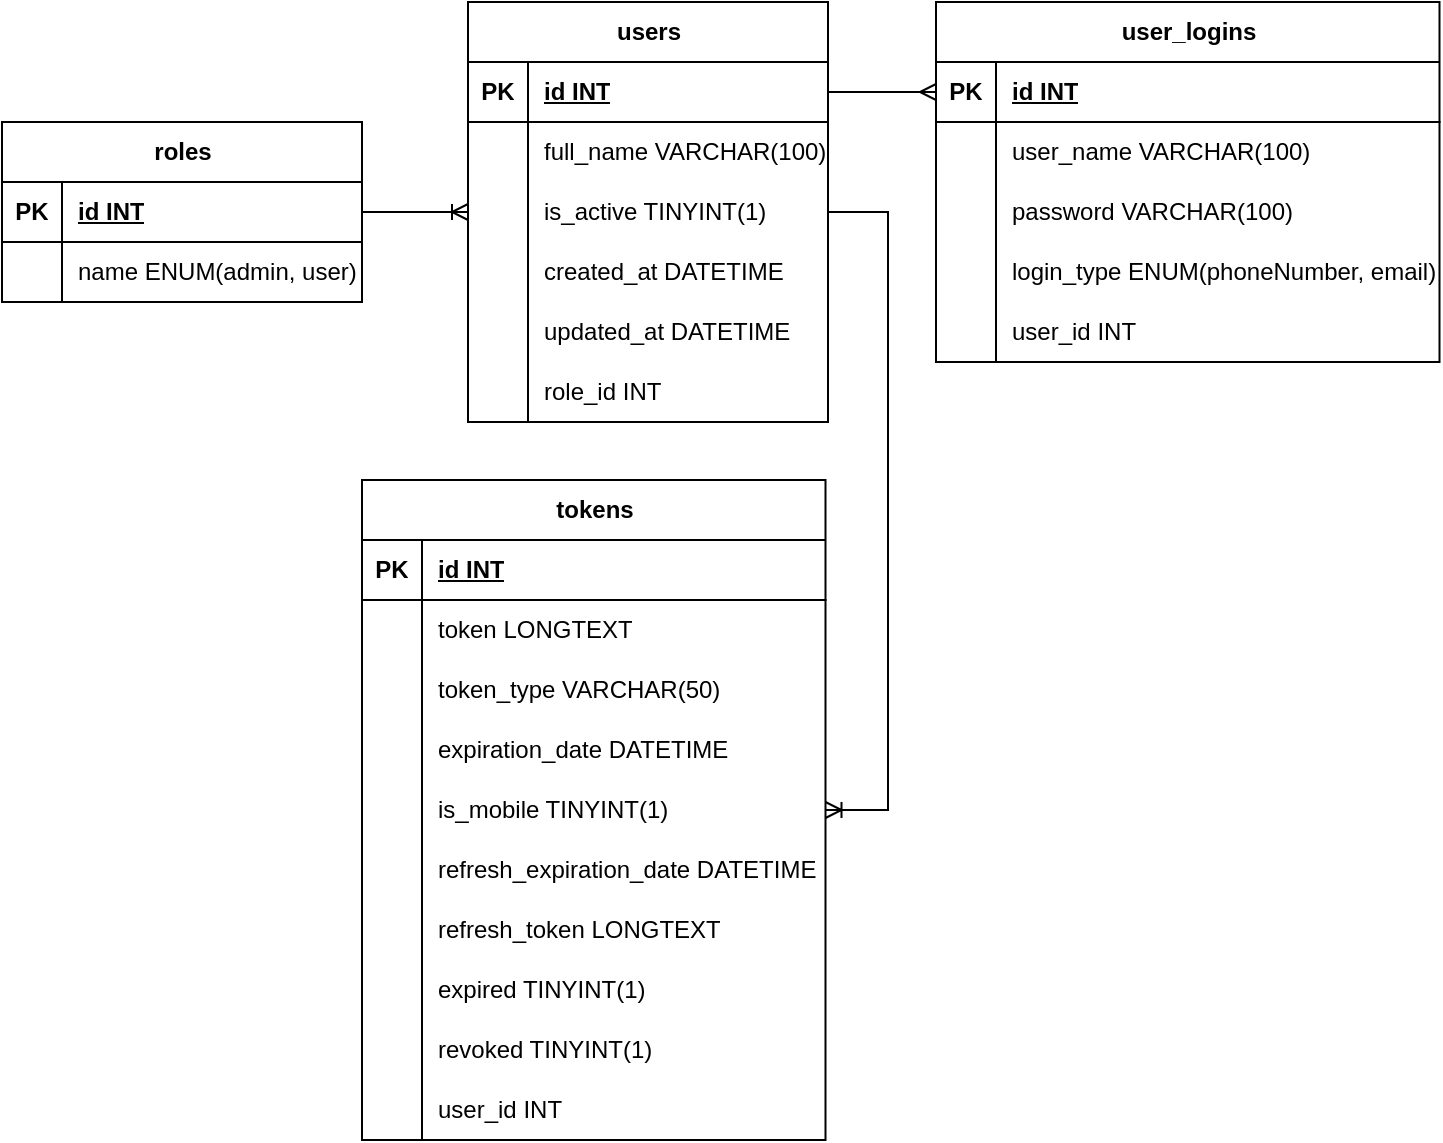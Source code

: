 <mxfile version="23.1.5" type="device">
  <diagram id="R2lEEEUBdFMjLlhIrx00" name="Page-1">
    <mxGraphModel dx="1390" dy="775" grid="0" gridSize="10" guides="1" tooltips="1" connect="1" arrows="1" fold="1" page="1" pageScale="1" pageWidth="850" pageHeight="1100" math="0" shadow="0" extFonts="Permanent Marker^https://fonts.googleapis.com/css?family=Permanent+Marker">
      <root>
        <mxCell id="0" />
        <mxCell id="1" parent="0" />
        <mxCell id="wa_JmP2eMUhBIoYCG9Al-1" value="users" style="shape=table;startSize=30;container=1;collapsible=1;childLayout=tableLayout;fixedRows=1;rowLines=0;fontStyle=1;align=center;resizeLast=1;html=1;" vertex="1" parent="1">
          <mxGeometry x="239" y="94" width="180" height="210" as="geometry" />
        </mxCell>
        <mxCell id="wa_JmP2eMUhBIoYCG9Al-2" value="" style="shape=tableRow;horizontal=0;startSize=0;swimlaneHead=0;swimlaneBody=0;fillColor=none;collapsible=0;dropTarget=0;points=[[0,0.5],[1,0.5]];portConstraint=eastwest;top=0;left=0;right=0;bottom=1;" vertex="1" parent="wa_JmP2eMUhBIoYCG9Al-1">
          <mxGeometry y="30" width="180" height="30" as="geometry" />
        </mxCell>
        <mxCell id="wa_JmP2eMUhBIoYCG9Al-3" value="PK" style="shape=partialRectangle;connectable=0;fillColor=none;top=0;left=0;bottom=0;right=0;fontStyle=1;overflow=hidden;whiteSpace=wrap;html=1;" vertex="1" parent="wa_JmP2eMUhBIoYCG9Al-2">
          <mxGeometry width="30" height="30" as="geometry">
            <mxRectangle width="30" height="30" as="alternateBounds" />
          </mxGeometry>
        </mxCell>
        <mxCell id="wa_JmP2eMUhBIoYCG9Al-4" value="id INT" style="shape=partialRectangle;connectable=0;fillColor=none;top=0;left=0;bottom=0;right=0;align=left;spacingLeft=6;fontStyle=5;overflow=hidden;whiteSpace=wrap;html=1;" vertex="1" parent="wa_JmP2eMUhBIoYCG9Al-2">
          <mxGeometry x="30" width="150" height="30" as="geometry">
            <mxRectangle width="150" height="30" as="alternateBounds" />
          </mxGeometry>
        </mxCell>
        <mxCell id="wa_JmP2eMUhBIoYCG9Al-5" value="" style="shape=tableRow;horizontal=0;startSize=0;swimlaneHead=0;swimlaneBody=0;fillColor=none;collapsible=0;dropTarget=0;points=[[0,0.5],[1,0.5]];portConstraint=eastwest;top=0;left=0;right=0;bottom=0;" vertex="1" parent="wa_JmP2eMUhBIoYCG9Al-1">
          <mxGeometry y="60" width="180" height="30" as="geometry" />
        </mxCell>
        <mxCell id="wa_JmP2eMUhBIoYCG9Al-6" value="" style="shape=partialRectangle;connectable=0;fillColor=none;top=0;left=0;bottom=0;right=0;editable=1;overflow=hidden;whiteSpace=wrap;html=1;" vertex="1" parent="wa_JmP2eMUhBIoYCG9Al-5">
          <mxGeometry width="30" height="30" as="geometry">
            <mxRectangle width="30" height="30" as="alternateBounds" />
          </mxGeometry>
        </mxCell>
        <mxCell id="wa_JmP2eMUhBIoYCG9Al-7" value="full_name VARCHAR(100)" style="shape=partialRectangle;connectable=0;fillColor=none;top=0;left=0;bottom=0;right=0;align=left;spacingLeft=6;overflow=hidden;whiteSpace=wrap;html=1;" vertex="1" parent="wa_JmP2eMUhBIoYCG9Al-5">
          <mxGeometry x="30" width="150" height="30" as="geometry">
            <mxRectangle width="150" height="30" as="alternateBounds" />
          </mxGeometry>
        </mxCell>
        <mxCell id="wa_JmP2eMUhBIoYCG9Al-8" value="" style="shape=tableRow;horizontal=0;startSize=0;swimlaneHead=0;swimlaneBody=0;fillColor=none;collapsible=0;dropTarget=0;points=[[0,0.5],[1,0.5]];portConstraint=eastwest;top=0;left=0;right=0;bottom=0;" vertex="1" parent="wa_JmP2eMUhBIoYCG9Al-1">
          <mxGeometry y="90" width="180" height="30" as="geometry" />
        </mxCell>
        <mxCell id="wa_JmP2eMUhBIoYCG9Al-9" value="" style="shape=partialRectangle;connectable=0;fillColor=none;top=0;left=0;bottom=0;right=0;editable=1;overflow=hidden;whiteSpace=wrap;html=1;" vertex="1" parent="wa_JmP2eMUhBIoYCG9Al-8">
          <mxGeometry width="30" height="30" as="geometry">
            <mxRectangle width="30" height="30" as="alternateBounds" />
          </mxGeometry>
        </mxCell>
        <mxCell id="wa_JmP2eMUhBIoYCG9Al-10" value="is_active TINYINT(1)" style="shape=partialRectangle;connectable=0;fillColor=none;top=0;left=0;bottom=0;right=0;align=left;spacingLeft=6;overflow=hidden;whiteSpace=wrap;html=1;" vertex="1" parent="wa_JmP2eMUhBIoYCG9Al-8">
          <mxGeometry x="30" width="150" height="30" as="geometry">
            <mxRectangle width="150" height="30" as="alternateBounds" />
          </mxGeometry>
        </mxCell>
        <mxCell id="wa_JmP2eMUhBIoYCG9Al-11" value="" style="shape=tableRow;horizontal=0;startSize=0;swimlaneHead=0;swimlaneBody=0;fillColor=none;collapsible=0;dropTarget=0;points=[[0,0.5],[1,0.5]];portConstraint=eastwest;top=0;left=0;right=0;bottom=0;" vertex="1" parent="wa_JmP2eMUhBIoYCG9Al-1">
          <mxGeometry y="120" width="180" height="30" as="geometry" />
        </mxCell>
        <mxCell id="wa_JmP2eMUhBIoYCG9Al-12" value="" style="shape=partialRectangle;connectable=0;fillColor=none;top=0;left=0;bottom=0;right=0;editable=1;overflow=hidden;whiteSpace=wrap;html=1;" vertex="1" parent="wa_JmP2eMUhBIoYCG9Al-11">
          <mxGeometry width="30" height="30" as="geometry">
            <mxRectangle width="30" height="30" as="alternateBounds" />
          </mxGeometry>
        </mxCell>
        <mxCell id="wa_JmP2eMUhBIoYCG9Al-13" value="created_at DATETIME" style="shape=partialRectangle;connectable=0;fillColor=none;top=0;left=0;bottom=0;right=0;align=left;spacingLeft=6;overflow=hidden;whiteSpace=wrap;html=1;" vertex="1" parent="wa_JmP2eMUhBIoYCG9Al-11">
          <mxGeometry x="30" width="150" height="30" as="geometry">
            <mxRectangle width="150" height="30" as="alternateBounds" />
          </mxGeometry>
        </mxCell>
        <mxCell id="wa_JmP2eMUhBIoYCG9Al-77" value="" style="shape=tableRow;horizontal=0;startSize=0;swimlaneHead=0;swimlaneBody=0;fillColor=none;collapsible=0;dropTarget=0;points=[[0,0.5],[1,0.5]];portConstraint=eastwest;top=0;left=0;right=0;bottom=0;" vertex="1" parent="wa_JmP2eMUhBIoYCG9Al-1">
          <mxGeometry y="150" width="180" height="30" as="geometry" />
        </mxCell>
        <mxCell id="wa_JmP2eMUhBIoYCG9Al-78" value="" style="shape=partialRectangle;connectable=0;fillColor=none;top=0;left=0;bottom=0;right=0;editable=1;overflow=hidden;whiteSpace=wrap;html=1;" vertex="1" parent="wa_JmP2eMUhBIoYCG9Al-77">
          <mxGeometry width="30" height="30" as="geometry">
            <mxRectangle width="30" height="30" as="alternateBounds" />
          </mxGeometry>
        </mxCell>
        <mxCell id="wa_JmP2eMUhBIoYCG9Al-79" value="updated_at DATETIME" style="shape=partialRectangle;connectable=0;fillColor=none;top=0;left=0;bottom=0;right=0;align=left;spacingLeft=6;overflow=hidden;whiteSpace=wrap;html=1;" vertex="1" parent="wa_JmP2eMUhBIoYCG9Al-77">
          <mxGeometry x="30" width="150" height="30" as="geometry">
            <mxRectangle width="150" height="30" as="alternateBounds" />
          </mxGeometry>
        </mxCell>
        <mxCell id="wa_JmP2eMUhBIoYCG9Al-80" value="" style="shape=tableRow;horizontal=0;startSize=0;swimlaneHead=0;swimlaneBody=0;fillColor=none;collapsible=0;dropTarget=0;points=[[0,0.5],[1,0.5]];portConstraint=eastwest;top=0;left=0;right=0;bottom=0;" vertex="1" parent="wa_JmP2eMUhBIoYCG9Al-1">
          <mxGeometry y="180" width="180" height="30" as="geometry" />
        </mxCell>
        <mxCell id="wa_JmP2eMUhBIoYCG9Al-81" value="" style="shape=partialRectangle;connectable=0;fillColor=none;top=0;left=0;bottom=0;right=0;editable=1;overflow=hidden;whiteSpace=wrap;html=1;" vertex="1" parent="wa_JmP2eMUhBIoYCG9Al-80">
          <mxGeometry width="30" height="30" as="geometry">
            <mxRectangle width="30" height="30" as="alternateBounds" />
          </mxGeometry>
        </mxCell>
        <mxCell id="wa_JmP2eMUhBIoYCG9Al-82" value="role_id INT" style="shape=partialRectangle;connectable=0;fillColor=none;top=0;left=0;bottom=0;right=0;align=left;spacingLeft=6;overflow=hidden;whiteSpace=wrap;html=1;" vertex="1" parent="wa_JmP2eMUhBIoYCG9Al-80">
          <mxGeometry x="30" width="150" height="30" as="geometry">
            <mxRectangle width="150" height="30" as="alternateBounds" />
          </mxGeometry>
        </mxCell>
        <mxCell id="wa_JmP2eMUhBIoYCG9Al-14" value="user_logins" style="shape=table;startSize=30;container=1;collapsible=1;childLayout=tableLayout;fixedRows=1;rowLines=0;fontStyle=1;align=center;resizeLast=1;html=1;" vertex="1" parent="1">
          <mxGeometry x="473" y="94" width="251.75" height="180" as="geometry" />
        </mxCell>
        <mxCell id="wa_JmP2eMUhBIoYCG9Al-15" value="" style="shape=tableRow;horizontal=0;startSize=0;swimlaneHead=0;swimlaneBody=0;fillColor=none;collapsible=0;dropTarget=0;points=[[0,0.5],[1,0.5]];portConstraint=eastwest;top=0;left=0;right=0;bottom=1;" vertex="1" parent="wa_JmP2eMUhBIoYCG9Al-14">
          <mxGeometry y="30" width="251.75" height="30" as="geometry" />
        </mxCell>
        <mxCell id="wa_JmP2eMUhBIoYCG9Al-16" value="PK" style="shape=partialRectangle;connectable=0;fillColor=none;top=0;left=0;bottom=0;right=0;fontStyle=1;overflow=hidden;whiteSpace=wrap;html=1;" vertex="1" parent="wa_JmP2eMUhBIoYCG9Al-15">
          <mxGeometry width="30" height="30" as="geometry">
            <mxRectangle width="30" height="30" as="alternateBounds" />
          </mxGeometry>
        </mxCell>
        <mxCell id="wa_JmP2eMUhBIoYCG9Al-17" value="id INT" style="shape=partialRectangle;connectable=0;fillColor=none;top=0;left=0;bottom=0;right=0;align=left;spacingLeft=6;fontStyle=5;overflow=hidden;whiteSpace=wrap;html=1;" vertex="1" parent="wa_JmP2eMUhBIoYCG9Al-15">
          <mxGeometry x="30" width="221.75" height="30" as="geometry">
            <mxRectangle width="221.75" height="30" as="alternateBounds" />
          </mxGeometry>
        </mxCell>
        <mxCell id="wa_JmP2eMUhBIoYCG9Al-18" value="" style="shape=tableRow;horizontal=0;startSize=0;swimlaneHead=0;swimlaneBody=0;fillColor=none;collapsible=0;dropTarget=0;points=[[0,0.5],[1,0.5]];portConstraint=eastwest;top=0;left=0;right=0;bottom=0;" vertex="1" parent="wa_JmP2eMUhBIoYCG9Al-14">
          <mxGeometry y="60" width="251.75" height="30" as="geometry" />
        </mxCell>
        <mxCell id="wa_JmP2eMUhBIoYCG9Al-19" value="" style="shape=partialRectangle;connectable=0;fillColor=none;top=0;left=0;bottom=0;right=0;editable=1;overflow=hidden;whiteSpace=wrap;html=1;" vertex="1" parent="wa_JmP2eMUhBIoYCG9Al-18">
          <mxGeometry width="30" height="30" as="geometry">
            <mxRectangle width="30" height="30" as="alternateBounds" />
          </mxGeometry>
        </mxCell>
        <mxCell id="wa_JmP2eMUhBIoYCG9Al-20" value="user_name VARCHAR(100)" style="shape=partialRectangle;connectable=0;fillColor=none;top=0;left=0;bottom=0;right=0;align=left;spacingLeft=6;overflow=hidden;whiteSpace=wrap;html=1;" vertex="1" parent="wa_JmP2eMUhBIoYCG9Al-18">
          <mxGeometry x="30" width="221.75" height="30" as="geometry">
            <mxRectangle width="221.75" height="30" as="alternateBounds" />
          </mxGeometry>
        </mxCell>
        <mxCell id="wa_JmP2eMUhBIoYCG9Al-21" value="" style="shape=tableRow;horizontal=0;startSize=0;swimlaneHead=0;swimlaneBody=0;fillColor=none;collapsible=0;dropTarget=0;points=[[0,0.5],[1,0.5]];portConstraint=eastwest;top=0;left=0;right=0;bottom=0;" vertex="1" parent="wa_JmP2eMUhBIoYCG9Al-14">
          <mxGeometry y="90" width="251.75" height="30" as="geometry" />
        </mxCell>
        <mxCell id="wa_JmP2eMUhBIoYCG9Al-22" value="" style="shape=partialRectangle;connectable=0;fillColor=none;top=0;left=0;bottom=0;right=0;editable=1;overflow=hidden;whiteSpace=wrap;html=1;" vertex="1" parent="wa_JmP2eMUhBIoYCG9Al-21">
          <mxGeometry width="30" height="30" as="geometry">
            <mxRectangle width="30" height="30" as="alternateBounds" />
          </mxGeometry>
        </mxCell>
        <mxCell id="wa_JmP2eMUhBIoYCG9Al-23" value="password VARCHAR(100)" style="shape=partialRectangle;connectable=0;fillColor=none;top=0;left=0;bottom=0;right=0;align=left;spacingLeft=6;overflow=hidden;whiteSpace=wrap;html=1;" vertex="1" parent="wa_JmP2eMUhBIoYCG9Al-21">
          <mxGeometry x="30" width="221.75" height="30" as="geometry">
            <mxRectangle width="221.75" height="30" as="alternateBounds" />
          </mxGeometry>
        </mxCell>
        <mxCell id="wa_JmP2eMUhBIoYCG9Al-24" value="" style="shape=tableRow;horizontal=0;startSize=0;swimlaneHead=0;swimlaneBody=0;fillColor=none;collapsible=0;dropTarget=0;points=[[0,0.5],[1,0.5]];portConstraint=eastwest;top=0;left=0;right=0;bottom=0;" vertex="1" parent="wa_JmP2eMUhBIoYCG9Al-14">
          <mxGeometry y="120" width="251.75" height="30" as="geometry" />
        </mxCell>
        <mxCell id="wa_JmP2eMUhBIoYCG9Al-25" value="" style="shape=partialRectangle;connectable=0;fillColor=none;top=0;left=0;bottom=0;right=0;editable=1;overflow=hidden;whiteSpace=wrap;html=1;" vertex="1" parent="wa_JmP2eMUhBIoYCG9Al-24">
          <mxGeometry width="30" height="30" as="geometry">
            <mxRectangle width="30" height="30" as="alternateBounds" />
          </mxGeometry>
        </mxCell>
        <mxCell id="wa_JmP2eMUhBIoYCG9Al-26" value="login_type ENUM(phoneNumber, email)" style="shape=partialRectangle;connectable=0;fillColor=none;top=0;left=0;bottom=0;right=0;align=left;spacingLeft=6;overflow=hidden;whiteSpace=wrap;html=1;" vertex="1" parent="wa_JmP2eMUhBIoYCG9Al-24">
          <mxGeometry x="30" width="221.75" height="30" as="geometry">
            <mxRectangle width="221.75" height="30" as="alternateBounds" />
          </mxGeometry>
        </mxCell>
        <mxCell id="wa_JmP2eMUhBIoYCG9Al-85" value="" style="shape=tableRow;horizontal=0;startSize=0;swimlaneHead=0;swimlaneBody=0;fillColor=none;collapsible=0;dropTarget=0;points=[[0,0.5],[1,0.5]];portConstraint=eastwest;top=0;left=0;right=0;bottom=0;" vertex="1" parent="wa_JmP2eMUhBIoYCG9Al-14">
          <mxGeometry y="150" width="251.75" height="30" as="geometry" />
        </mxCell>
        <mxCell id="wa_JmP2eMUhBIoYCG9Al-86" value="" style="shape=partialRectangle;connectable=0;fillColor=none;top=0;left=0;bottom=0;right=0;editable=1;overflow=hidden;whiteSpace=wrap;html=1;" vertex="1" parent="wa_JmP2eMUhBIoYCG9Al-85">
          <mxGeometry width="30" height="30" as="geometry">
            <mxRectangle width="30" height="30" as="alternateBounds" />
          </mxGeometry>
        </mxCell>
        <mxCell id="wa_JmP2eMUhBIoYCG9Al-87" value="user_id INT" style="shape=partialRectangle;connectable=0;fillColor=none;top=0;left=0;bottom=0;right=0;align=left;spacingLeft=6;overflow=hidden;whiteSpace=wrap;html=1;" vertex="1" parent="wa_JmP2eMUhBIoYCG9Al-85">
          <mxGeometry x="30" width="221.75" height="30" as="geometry">
            <mxRectangle width="221.75" height="30" as="alternateBounds" />
          </mxGeometry>
        </mxCell>
        <mxCell id="wa_JmP2eMUhBIoYCG9Al-27" value="roles" style="shape=table;startSize=30;container=1;collapsible=1;childLayout=tableLayout;fixedRows=1;rowLines=0;fontStyle=1;align=center;resizeLast=1;html=1;" vertex="1" parent="1">
          <mxGeometry x="6" y="154" width="180" height="90" as="geometry" />
        </mxCell>
        <mxCell id="wa_JmP2eMUhBIoYCG9Al-28" value="" style="shape=tableRow;horizontal=0;startSize=0;swimlaneHead=0;swimlaneBody=0;fillColor=none;collapsible=0;dropTarget=0;points=[[0,0.5],[1,0.5]];portConstraint=eastwest;top=0;left=0;right=0;bottom=1;" vertex="1" parent="wa_JmP2eMUhBIoYCG9Al-27">
          <mxGeometry y="30" width="180" height="30" as="geometry" />
        </mxCell>
        <mxCell id="wa_JmP2eMUhBIoYCG9Al-29" value="PK" style="shape=partialRectangle;connectable=0;fillColor=none;top=0;left=0;bottom=0;right=0;fontStyle=1;overflow=hidden;whiteSpace=wrap;html=1;" vertex="1" parent="wa_JmP2eMUhBIoYCG9Al-28">
          <mxGeometry width="30" height="30" as="geometry">
            <mxRectangle width="30" height="30" as="alternateBounds" />
          </mxGeometry>
        </mxCell>
        <mxCell id="wa_JmP2eMUhBIoYCG9Al-30" value="id INT" style="shape=partialRectangle;connectable=0;fillColor=none;top=0;left=0;bottom=0;right=0;align=left;spacingLeft=6;fontStyle=5;overflow=hidden;whiteSpace=wrap;html=1;" vertex="1" parent="wa_JmP2eMUhBIoYCG9Al-28">
          <mxGeometry x="30" width="150" height="30" as="geometry">
            <mxRectangle width="150" height="30" as="alternateBounds" />
          </mxGeometry>
        </mxCell>
        <mxCell id="wa_JmP2eMUhBIoYCG9Al-31" value="" style="shape=tableRow;horizontal=0;startSize=0;swimlaneHead=0;swimlaneBody=0;fillColor=none;collapsible=0;dropTarget=0;points=[[0,0.5],[1,0.5]];portConstraint=eastwest;top=0;left=0;right=0;bottom=0;" vertex="1" parent="wa_JmP2eMUhBIoYCG9Al-27">
          <mxGeometry y="60" width="180" height="30" as="geometry" />
        </mxCell>
        <mxCell id="wa_JmP2eMUhBIoYCG9Al-32" value="" style="shape=partialRectangle;connectable=0;fillColor=none;top=0;left=0;bottom=0;right=0;editable=1;overflow=hidden;whiteSpace=wrap;html=1;" vertex="1" parent="wa_JmP2eMUhBIoYCG9Al-31">
          <mxGeometry width="30" height="30" as="geometry">
            <mxRectangle width="30" height="30" as="alternateBounds" />
          </mxGeometry>
        </mxCell>
        <mxCell id="wa_JmP2eMUhBIoYCG9Al-33" value="name ENUM(admin, user)" style="shape=partialRectangle;connectable=0;fillColor=none;top=0;left=0;bottom=0;right=0;align=left;spacingLeft=6;overflow=hidden;whiteSpace=wrap;html=1;" vertex="1" parent="wa_JmP2eMUhBIoYCG9Al-31">
          <mxGeometry x="30" width="150" height="30" as="geometry">
            <mxRectangle width="150" height="30" as="alternateBounds" />
          </mxGeometry>
        </mxCell>
        <mxCell id="wa_JmP2eMUhBIoYCG9Al-40" value="" style="edgeStyle=entityRelationEdgeStyle;fontSize=12;html=1;endArrow=ERmany;rounded=0;" edge="1" parent="1" source="wa_JmP2eMUhBIoYCG9Al-2" target="wa_JmP2eMUhBIoYCG9Al-15">
          <mxGeometry width="100" height="100" relative="1" as="geometry">
            <mxPoint x="370" y="410" as="sourcePoint" />
            <mxPoint x="470" y="310" as="targetPoint" />
          </mxGeometry>
        </mxCell>
        <mxCell id="wa_JmP2eMUhBIoYCG9Al-42" value="tokens" style="shape=table;startSize=30;container=1;collapsible=1;childLayout=tableLayout;fixedRows=1;rowLines=0;fontStyle=1;align=center;resizeLast=1;html=1;" vertex="1" parent="1">
          <mxGeometry x="186" y="333" width="231.75" height="330" as="geometry" />
        </mxCell>
        <mxCell id="wa_JmP2eMUhBIoYCG9Al-43" value="" style="shape=tableRow;horizontal=0;startSize=0;swimlaneHead=0;swimlaneBody=0;fillColor=none;collapsible=0;dropTarget=0;points=[[0,0.5],[1,0.5]];portConstraint=eastwest;top=0;left=0;right=0;bottom=1;" vertex="1" parent="wa_JmP2eMUhBIoYCG9Al-42">
          <mxGeometry y="30" width="231.75" height="30" as="geometry" />
        </mxCell>
        <mxCell id="wa_JmP2eMUhBIoYCG9Al-44" value="PK" style="shape=partialRectangle;connectable=0;fillColor=none;top=0;left=0;bottom=0;right=0;fontStyle=1;overflow=hidden;whiteSpace=wrap;html=1;" vertex="1" parent="wa_JmP2eMUhBIoYCG9Al-43">
          <mxGeometry width="30" height="30" as="geometry">
            <mxRectangle width="30" height="30" as="alternateBounds" />
          </mxGeometry>
        </mxCell>
        <mxCell id="wa_JmP2eMUhBIoYCG9Al-45" value="id INT" style="shape=partialRectangle;connectable=0;fillColor=none;top=0;left=0;bottom=0;right=0;align=left;spacingLeft=6;fontStyle=5;overflow=hidden;whiteSpace=wrap;html=1;" vertex="1" parent="wa_JmP2eMUhBIoYCG9Al-43">
          <mxGeometry x="30" width="201.75" height="30" as="geometry">
            <mxRectangle width="201.75" height="30" as="alternateBounds" />
          </mxGeometry>
        </mxCell>
        <mxCell id="wa_JmP2eMUhBIoYCG9Al-46" value="" style="shape=tableRow;horizontal=0;startSize=0;swimlaneHead=0;swimlaneBody=0;fillColor=none;collapsible=0;dropTarget=0;points=[[0,0.5],[1,0.5]];portConstraint=eastwest;top=0;left=0;right=0;bottom=0;" vertex="1" parent="wa_JmP2eMUhBIoYCG9Al-42">
          <mxGeometry y="60" width="231.75" height="30" as="geometry" />
        </mxCell>
        <mxCell id="wa_JmP2eMUhBIoYCG9Al-47" value="" style="shape=partialRectangle;connectable=0;fillColor=none;top=0;left=0;bottom=0;right=0;editable=1;overflow=hidden;whiteSpace=wrap;html=1;" vertex="1" parent="wa_JmP2eMUhBIoYCG9Al-46">
          <mxGeometry width="30" height="30" as="geometry">
            <mxRectangle width="30" height="30" as="alternateBounds" />
          </mxGeometry>
        </mxCell>
        <mxCell id="wa_JmP2eMUhBIoYCG9Al-48" value="token LONGTEXT" style="shape=partialRectangle;connectable=0;fillColor=none;top=0;left=0;bottom=0;right=0;align=left;spacingLeft=6;overflow=hidden;whiteSpace=wrap;html=1;" vertex="1" parent="wa_JmP2eMUhBIoYCG9Al-46">
          <mxGeometry x="30" width="201.75" height="30" as="geometry">
            <mxRectangle width="201.75" height="30" as="alternateBounds" />
          </mxGeometry>
        </mxCell>
        <mxCell id="wa_JmP2eMUhBIoYCG9Al-49" value="" style="shape=tableRow;horizontal=0;startSize=0;swimlaneHead=0;swimlaneBody=0;fillColor=none;collapsible=0;dropTarget=0;points=[[0,0.5],[1,0.5]];portConstraint=eastwest;top=0;left=0;right=0;bottom=0;" vertex="1" parent="wa_JmP2eMUhBIoYCG9Al-42">
          <mxGeometry y="90" width="231.75" height="30" as="geometry" />
        </mxCell>
        <mxCell id="wa_JmP2eMUhBIoYCG9Al-50" value="" style="shape=partialRectangle;connectable=0;fillColor=none;top=0;left=0;bottom=0;right=0;editable=1;overflow=hidden;whiteSpace=wrap;html=1;" vertex="1" parent="wa_JmP2eMUhBIoYCG9Al-49">
          <mxGeometry width="30" height="30" as="geometry">
            <mxRectangle width="30" height="30" as="alternateBounds" />
          </mxGeometry>
        </mxCell>
        <mxCell id="wa_JmP2eMUhBIoYCG9Al-51" value="token_type VARCHAR(50)" style="shape=partialRectangle;connectable=0;fillColor=none;top=0;left=0;bottom=0;right=0;align=left;spacingLeft=6;overflow=hidden;whiteSpace=wrap;html=1;" vertex="1" parent="wa_JmP2eMUhBIoYCG9Al-49">
          <mxGeometry x="30" width="201.75" height="30" as="geometry">
            <mxRectangle width="201.75" height="30" as="alternateBounds" />
          </mxGeometry>
        </mxCell>
        <mxCell id="wa_JmP2eMUhBIoYCG9Al-52" value="" style="shape=tableRow;horizontal=0;startSize=0;swimlaneHead=0;swimlaneBody=0;fillColor=none;collapsible=0;dropTarget=0;points=[[0,0.5],[1,0.5]];portConstraint=eastwest;top=0;left=0;right=0;bottom=0;" vertex="1" parent="wa_JmP2eMUhBIoYCG9Al-42">
          <mxGeometry y="120" width="231.75" height="30" as="geometry" />
        </mxCell>
        <mxCell id="wa_JmP2eMUhBIoYCG9Al-53" value="" style="shape=partialRectangle;connectable=0;fillColor=none;top=0;left=0;bottom=0;right=0;editable=1;overflow=hidden;whiteSpace=wrap;html=1;" vertex="1" parent="wa_JmP2eMUhBIoYCG9Al-52">
          <mxGeometry width="30" height="30" as="geometry">
            <mxRectangle width="30" height="30" as="alternateBounds" />
          </mxGeometry>
        </mxCell>
        <mxCell id="wa_JmP2eMUhBIoYCG9Al-54" value="expiration_date DATETIME" style="shape=partialRectangle;connectable=0;fillColor=none;top=0;left=0;bottom=0;right=0;align=left;spacingLeft=6;overflow=hidden;whiteSpace=wrap;html=1;" vertex="1" parent="wa_JmP2eMUhBIoYCG9Al-52">
          <mxGeometry x="30" width="201.75" height="30" as="geometry">
            <mxRectangle width="201.75" height="30" as="alternateBounds" />
          </mxGeometry>
        </mxCell>
        <mxCell id="wa_JmP2eMUhBIoYCG9Al-59" value="" style="shape=tableRow;horizontal=0;startSize=0;swimlaneHead=0;swimlaneBody=0;fillColor=none;collapsible=0;dropTarget=0;points=[[0,0.5],[1,0.5]];portConstraint=eastwest;top=0;left=0;right=0;bottom=0;" vertex="1" parent="wa_JmP2eMUhBIoYCG9Al-42">
          <mxGeometry y="150" width="231.75" height="30" as="geometry" />
        </mxCell>
        <mxCell id="wa_JmP2eMUhBIoYCG9Al-60" value="" style="shape=partialRectangle;connectable=0;fillColor=none;top=0;left=0;bottom=0;right=0;editable=1;overflow=hidden;whiteSpace=wrap;html=1;" vertex="1" parent="wa_JmP2eMUhBIoYCG9Al-59">
          <mxGeometry width="30" height="30" as="geometry">
            <mxRectangle width="30" height="30" as="alternateBounds" />
          </mxGeometry>
        </mxCell>
        <mxCell id="wa_JmP2eMUhBIoYCG9Al-61" value="is_mobile TINYINT(1)" style="shape=partialRectangle;connectable=0;fillColor=none;top=0;left=0;bottom=0;right=0;align=left;spacingLeft=6;overflow=hidden;whiteSpace=wrap;html=1;" vertex="1" parent="wa_JmP2eMUhBIoYCG9Al-59">
          <mxGeometry x="30" width="201.75" height="30" as="geometry">
            <mxRectangle width="201.75" height="30" as="alternateBounds" />
          </mxGeometry>
        </mxCell>
        <mxCell id="wa_JmP2eMUhBIoYCG9Al-62" value="" style="shape=tableRow;horizontal=0;startSize=0;swimlaneHead=0;swimlaneBody=0;fillColor=none;collapsible=0;dropTarget=0;points=[[0,0.5],[1,0.5]];portConstraint=eastwest;top=0;left=0;right=0;bottom=0;" vertex="1" parent="wa_JmP2eMUhBIoYCG9Al-42">
          <mxGeometry y="180" width="231.75" height="30" as="geometry" />
        </mxCell>
        <mxCell id="wa_JmP2eMUhBIoYCG9Al-63" value="" style="shape=partialRectangle;connectable=0;fillColor=none;top=0;left=0;bottom=0;right=0;editable=1;overflow=hidden;whiteSpace=wrap;html=1;" vertex="1" parent="wa_JmP2eMUhBIoYCG9Al-62">
          <mxGeometry width="30" height="30" as="geometry">
            <mxRectangle width="30" height="30" as="alternateBounds" />
          </mxGeometry>
        </mxCell>
        <mxCell id="wa_JmP2eMUhBIoYCG9Al-64" value="refresh_expiration_date DATETIME" style="shape=partialRectangle;connectable=0;fillColor=none;top=0;left=0;bottom=0;right=0;align=left;spacingLeft=6;overflow=hidden;whiteSpace=wrap;html=1;" vertex="1" parent="wa_JmP2eMUhBIoYCG9Al-62">
          <mxGeometry x="30" width="201.75" height="30" as="geometry">
            <mxRectangle width="201.75" height="30" as="alternateBounds" />
          </mxGeometry>
        </mxCell>
        <mxCell id="wa_JmP2eMUhBIoYCG9Al-65" value="" style="shape=tableRow;horizontal=0;startSize=0;swimlaneHead=0;swimlaneBody=0;fillColor=none;collapsible=0;dropTarget=0;points=[[0,0.5],[1,0.5]];portConstraint=eastwest;top=0;left=0;right=0;bottom=0;" vertex="1" parent="wa_JmP2eMUhBIoYCG9Al-42">
          <mxGeometry y="210" width="231.75" height="30" as="geometry" />
        </mxCell>
        <mxCell id="wa_JmP2eMUhBIoYCG9Al-66" value="" style="shape=partialRectangle;connectable=0;fillColor=none;top=0;left=0;bottom=0;right=0;editable=1;overflow=hidden;whiteSpace=wrap;html=1;" vertex="1" parent="wa_JmP2eMUhBIoYCG9Al-65">
          <mxGeometry width="30" height="30" as="geometry">
            <mxRectangle width="30" height="30" as="alternateBounds" />
          </mxGeometry>
        </mxCell>
        <mxCell id="wa_JmP2eMUhBIoYCG9Al-67" value="refresh_token LONGTEXT" style="shape=partialRectangle;connectable=0;fillColor=none;top=0;left=0;bottom=0;right=0;align=left;spacingLeft=6;overflow=hidden;whiteSpace=wrap;html=1;" vertex="1" parent="wa_JmP2eMUhBIoYCG9Al-65">
          <mxGeometry x="30" width="201.75" height="30" as="geometry">
            <mxRectangle width="201.75" height="30" as="alternateBounds" />
          </mxGeometry>
        </mxCell>
        <mxCell id="wa_JmP2eMUhBIoYCG9Al-68" value="" style="shape=tableRow;horizontal=0;startSize=0;swimlaneHead=0;swimlaneBody=0;fillColor=none;collapsible=0;dropTarget=0;points=[[0,0.5],[1,0.5]];portConstraint=eastwest;top=0;left=0;right=0;bottom=0;" vertex="1" parent="wa_JmP2eMUhBIoYCG9Al-42">
          <mxGeometry y="240" width="231.75" height="30" as="geometry" />
        </mxCell>
        <mxCell id="wa_JmP2eMUhBIoYCG9Al-69" value="" style="shape=partialRectangle;connectable=0;fillColor=none;top=0;left=0;bottom=0;right=0;editable=1;overflow=hidden;whiteSpace=wrap;html=1;" vertex="1" parent="wa_JmP2eMUhBIoYCG9Al-68">
          <mxGeometry width="30" height="30" as="geometry">
            <mxRectangle width="30" height="30" as="alternateBounds" />
          </mxGeometry>
        </mxCell>
        <mxCell id="wa_JmP2eMUhBIoYCG9Al-70" value="expired TINYINT(1)" style="shape=partialRectangle;connectable=0;fillColor=none;top=0;left=0;bottom=0;right=0;align=left;spacingLeft=6;overflow=hidden;whiteSpace=wrap;html=1;" vertex="1" parent="wa_JmP2eMUhBIoYCG9Al-68">
          <mxGeometry x="30" width="201.75" height="30" as="geometry">
            <mxRectangle width="201.75" height="30" as="alternateBounds" />
          </mxGeometry>
        </mxCell>
        <mxCell id="wa_JmP2eMUhBIoYCG9Al-71" value="" style="shape=tableRow;horizontal=0;startSize=0;swimlaneHead=0;swimlaneBody=0;fillColor=none;collapsible=0;dropTarget=0;points=[[0,0.5],[1,0.5]];portConstraint=eastwest;top=0;left=0;right=0;bottom=0;" vertex="1" parent="wa_JmP2eMUhBIoYCG9Al-42">
          <mxGeometry y="270" width="231.75" height="30" as="geometry" />
        </mxCell>
        <mxCell id="wa_JmP2eMUhBIoYCG9Al-72" value="" style="shape=partialRectangle;connectable=0;fillColor=none;top=0;left=0;bottom=0;right=0;editable=1;overflow=hidden;whiteSpace=wrap;html=1;" vertex="1" parent="wa_JmP2eMUhBIoYCG9Al-71">
          <mxGeometry width="30" height="30" as="geometry">
            <mxRectangle width="30" height="30" as="alternateBounds" />
          </mxGeometry>
        </mxCell>
        <mxCell id="wa_JmP2eMUhBIoYCG9Al-73" value="revoked TINYINT(1)" style="shape=partialRectangle;connectable=0;fillColor=none;top=0;left=0;bottom=0;right=0;align=left;spacingLeft=6;overflow=hidden;whiteSpace=wrap;html=1;" vertex="1" parent="wa_JmP2eMUhBIoYCG9Al-71">
          <mxGeometry x="30" width="201.75" height="30" as="geometry">
            <mxRectangle width="201.75" height="30" as="alternateBounds" />
          </mxGeometry>
        </mxCell>
        <mxCell id="wa_JmP2eMUhBIoYCG9Al-56" value="" style="shape=tableRow;horizontal=0;startSize=0;swimlaneHead=0;swimlaneBody=0;fillColor=none;collapsible=0;dropTarget=0;points=[[0,0.5],[1,0.5]];portConstraint=eastwest;top=0;left=0;right=0;bottom=0;" vertex="1" parent="wa_JmP2eMUhBIoYCG9Al-42">
          <mxGeometry y="300" width="231.75" height="30" as="geometry" />
        </mxCell>
        <mxCell id="wa_JmP2eMUhBIoYCG9Al-57" value="" style="shape=partialRectangle;connectable=0;fillColor=none;top=0;left=0;bottom=0;right=0;editable=1;overflow=hidden;whiteSpace=wrap;html=1;" vertex="1" parent="wa_JmP2eMUhBIoYCG9Al-56">
          <mxGeometry width="30" height="30" as="geometry">
            <mxRectangle width="30" height="30" as="alternateBounds" />
          </mxGeometry>
        </mxCell>
        <mxCell id="wa_JmP2eMUhBIoYCG9Al-58" value="user_id INT" style="shape=partialRectangle;connectable=0;fillColor=none;top=0;left=0;bottom=0;right=0;align=left;spacingLeft=6;overflow=hidden;whiteSpace=wrap;html=1;" vertex="1" parent="wa_JmP2eMUhBIoYCG9Al-56">
          <mxGeometry x="30" width="201.75" height="30" as="geometry">
            <mxRectangle width="201.75" height="30" as="alternateBounds" />
          </mxGeometry>
        </mxCell>
        <mxCell id="wa_JmP2eMUhBIoYCG9Al-55" value="" style="edgeStyle=entityRelationEdgeStyle;fontSize=12;html=1;endArrow=ERoneToMany;rounded=0;" edge="1" parent="1" source="wa_JmP2eMUhBIoYCG9Al-1" target="wa_JmP2eMUhBIoYCG9Al-42">
          <mxGeometry width="100" height="100" relative="1" as="geometry">
            <mxPoint x="374" y="312" as="sourcePoint" />
            <mxPoint x="474" y="212" as="targetPoint" />
          </mxGeometry>
        </mxCell>
        <mxCell id="wa_JmP2eMUhBIoYCG9Al-84" value="" style="edgeStyle=entityRelationEdgeStyle;fontSize=12;html=1;endArrow=ERoneToMany;rounded=0;" edge="1" parent="1" source="wa_JmP2eMUhBIoYCG9Al-27" target="wa_JmP2eMUhBIoYCG9Al-1">
          <mxGeometry width="100" height="100" relative="1" as="geometry">
            <mxPoint x="374" y="412" as="sourcePoint" />
            <mxPoint x="474" y="312" as="targetPoint" />
          </mxGeometry>
        </mxCell>
      </root>
    </mxGraphModel>
  </diagram>
</mxfile>
